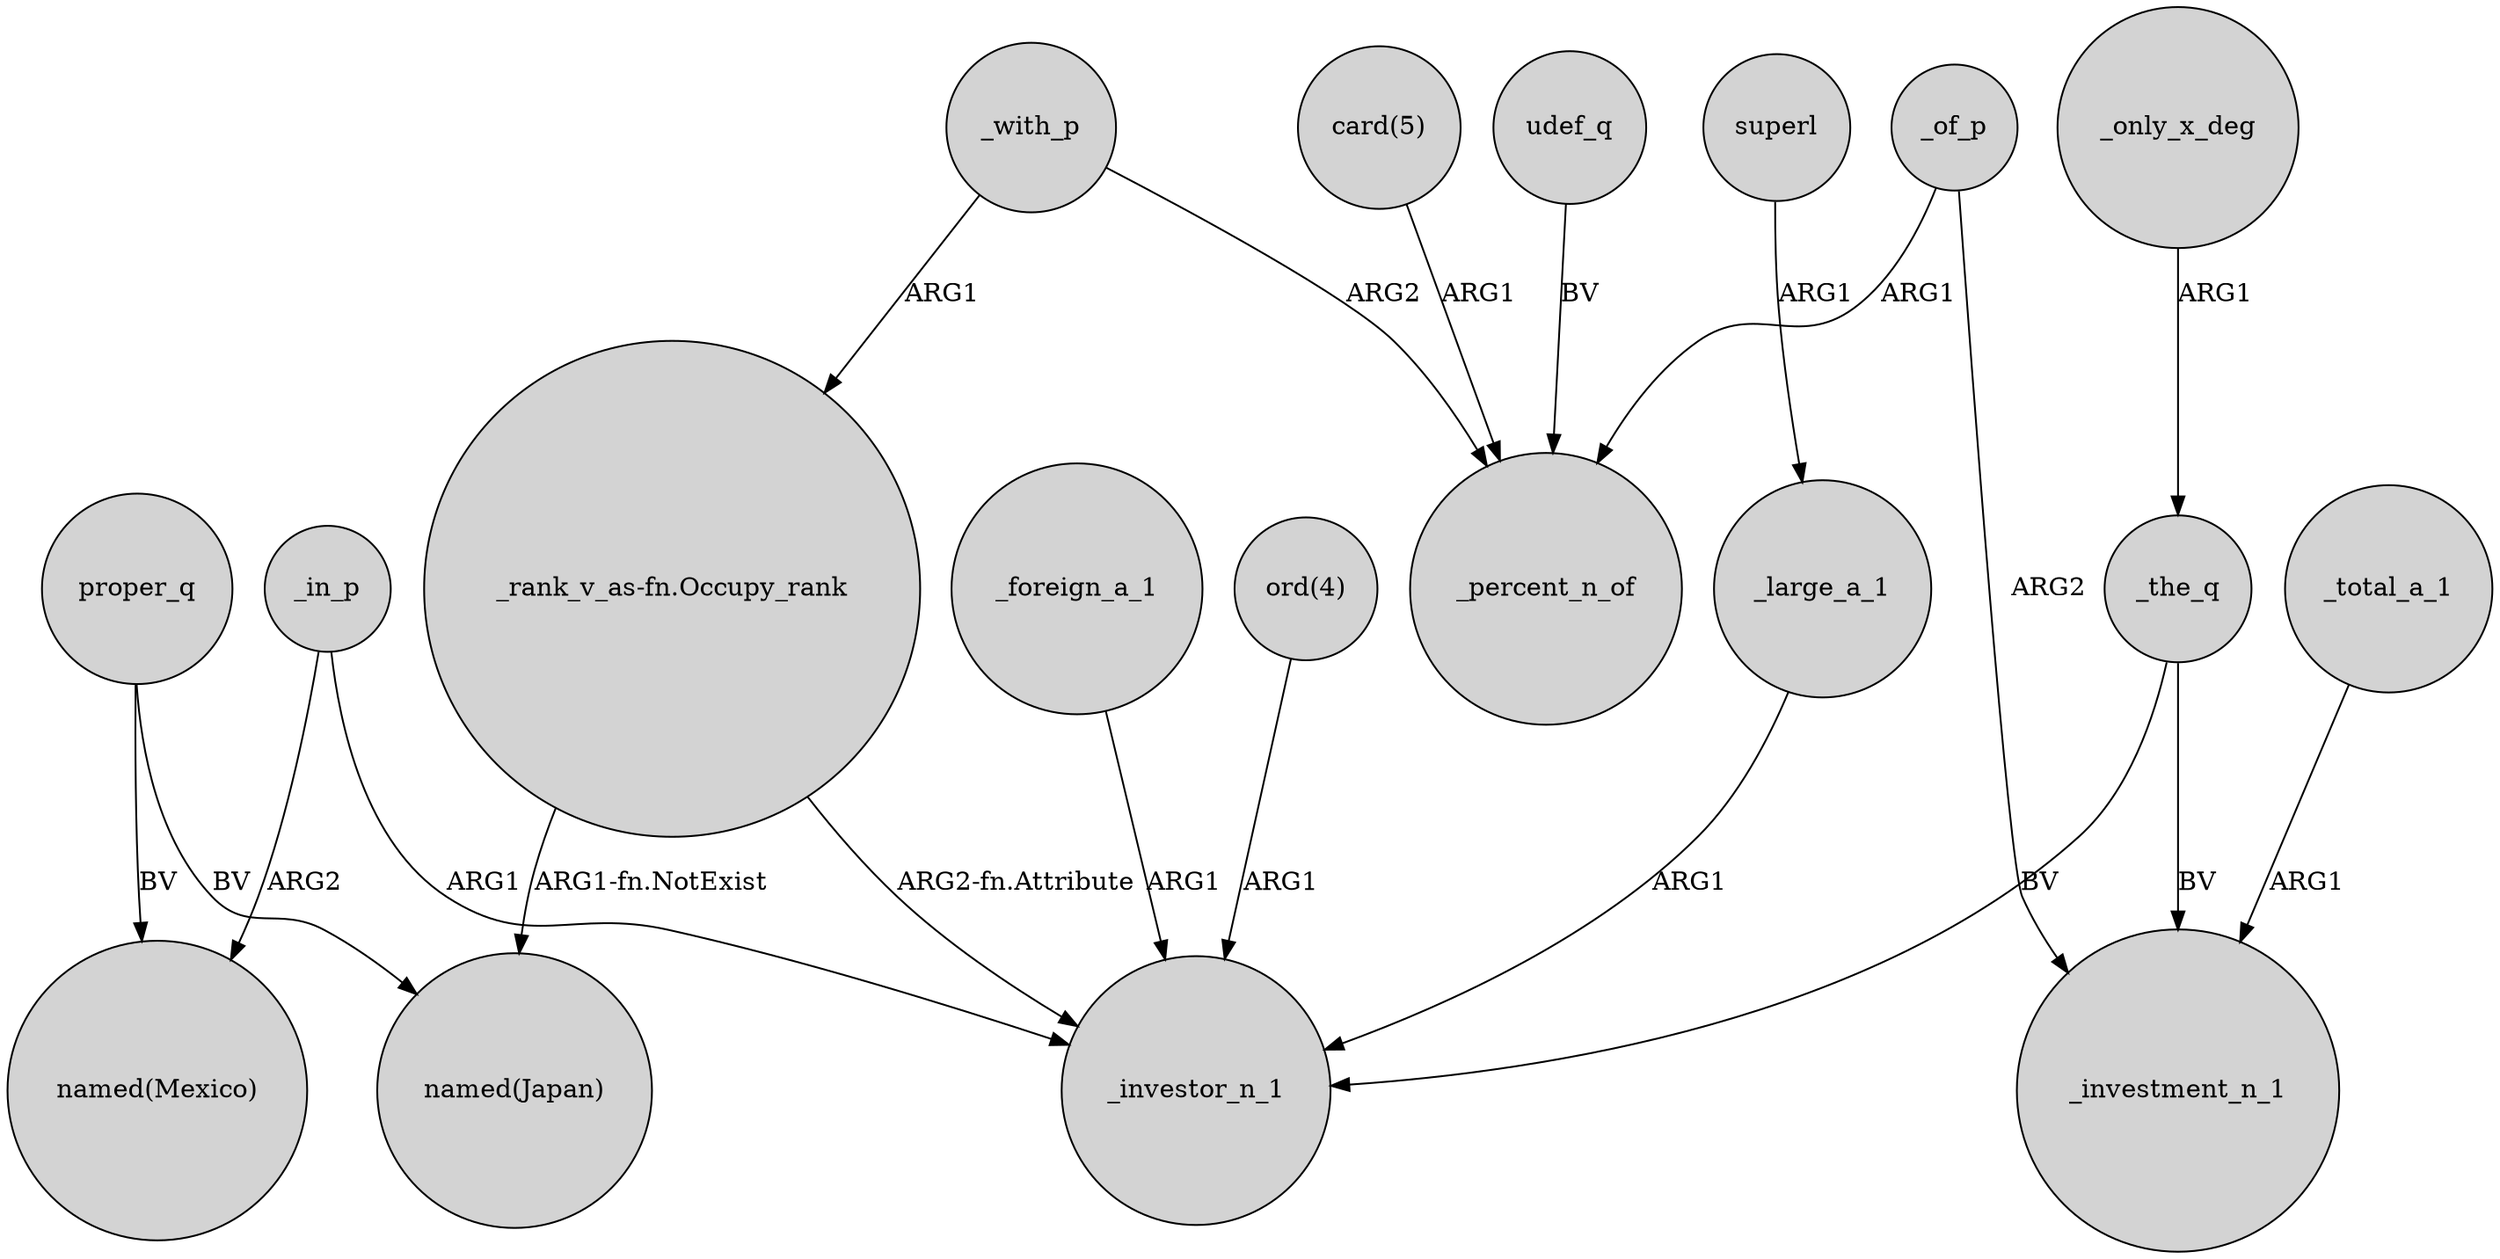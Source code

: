 digraph {
	node [shape=circle style=filled]
	superl -> _large_a_1 [label=ARG1]
	_in_p -> _investor_n_1 [label=ARG1]
	"ord(4)" -> _investor_n_1 [label=ARG1]
	_with_p -> "_rank_v_as-fn.Occupy_rank" [label=ARG1]
	_the_q -> _investor_n_1 [label=BV]
	_foreign_a_1 -> _investor_n_1 [label=ARG1]
	proper_q -> "named(Japan)" [label=BV]
	_total_a_1 -> _investment_n_1 [label=ARG1]
	_of_p -> _percent_n_of [label=ARG1]
	proper_q -> "named(Mexico)" [label=BV]
	_of_p -> _investment_n_1 [label=ARG2]
	_only_x_deg -> _the_q [label=ARG1]
	"card(5)" -> _percent_n_of [label=ARG1]
	"_rank_v_as-fn.Occupy_rank" -> "named(Japan)" [label="ARG1-fn.NotExist"]
	"_rank_v_as-fn.Occupy_rank" -> _investor_n_1 [label="ARG2-fn.Attribute"]
	_the_q -> _investment_n_1 [label=BV]
	_with_p -> _percent_n_of [label=ARG2]
	_large_a_1 -> _investor_n_1 [label=ARG1]
	udef_q -> _percent_n_of [label=BV]
	_in_p -> "named(Mexico)" [label=ARG2]
}
